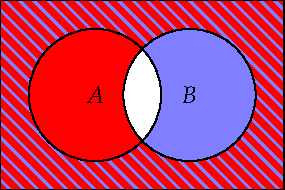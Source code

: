 settings.tex="pdflatex";

texpreamble("\usepackage{amsmath}
\usepackage{amsthm,amssymb}
\usepackage{mathpazo}
\usepackage[svgnames]{xcolor}
");
import graph;

size(0,95);

pen colour0=lightblue;
pen colour1=red;

real X=1.5;
real Y=1;


path c=box((-X,-Y),(X,Y));

fill(c,colour0);

int N=20;
for(int n=-N; n<=N; ++n){
	draw((-2,2+3*(n+0.5)/N)--(2,-2+3*(n+0.5)/N),colour1+linewidth(2.8));
}
clip(c);

real sh=0.5;

path c0=shift(sh,0)*scale(0.7)*unitcircle;
path c1=shift(-sh,0)*scale(0.7)*unitcircle;

fill(c0,colour0);
fill(c1,colour1);

picture intersection01;
fill(intersection01,c0,white);
clip(intersection01,c1);
add(intersection01);

label("$A$",(-sh,0));
label("$B$",(sh,0));
draw(c);
draw(c0);
draw(c1);
